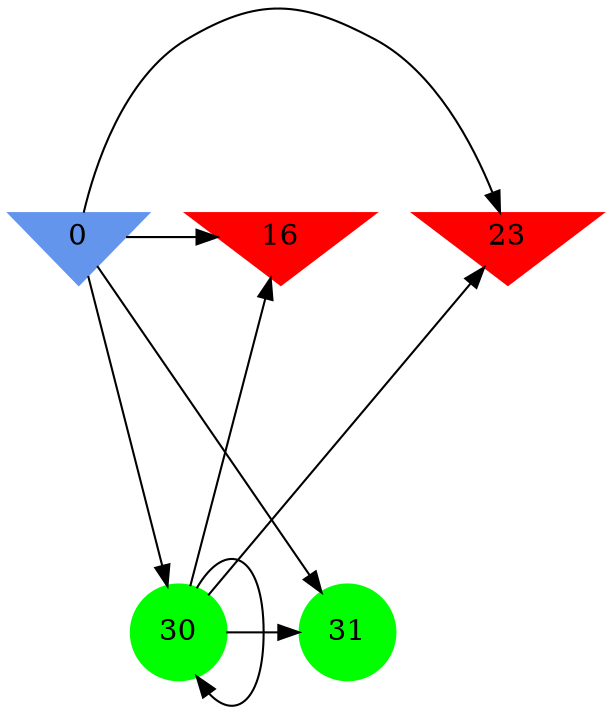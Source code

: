 digraph brain {
	ranksep=2.0;
	0 [shape=invtriangle,style=filled,color=cornflowerblue];
	16 [shape=invtriangle,style=filled,color=red];
	23 [shape=invtriangle,style=filled,color=red];
	30 [shape=circle,style=filled,color=green];
	31 [shape=circle,style=filled,color=green];
	0	->	16;
	0	->	23;
	0	->	31;
	0	->	30;
	30	->	16;
	30	->	23;
	30	->	31;
	30	->	30;
	{ rank=same; 0; 16; 23; }
	{ rank=same; }
	{ rank=same; 30; 31; }
}
